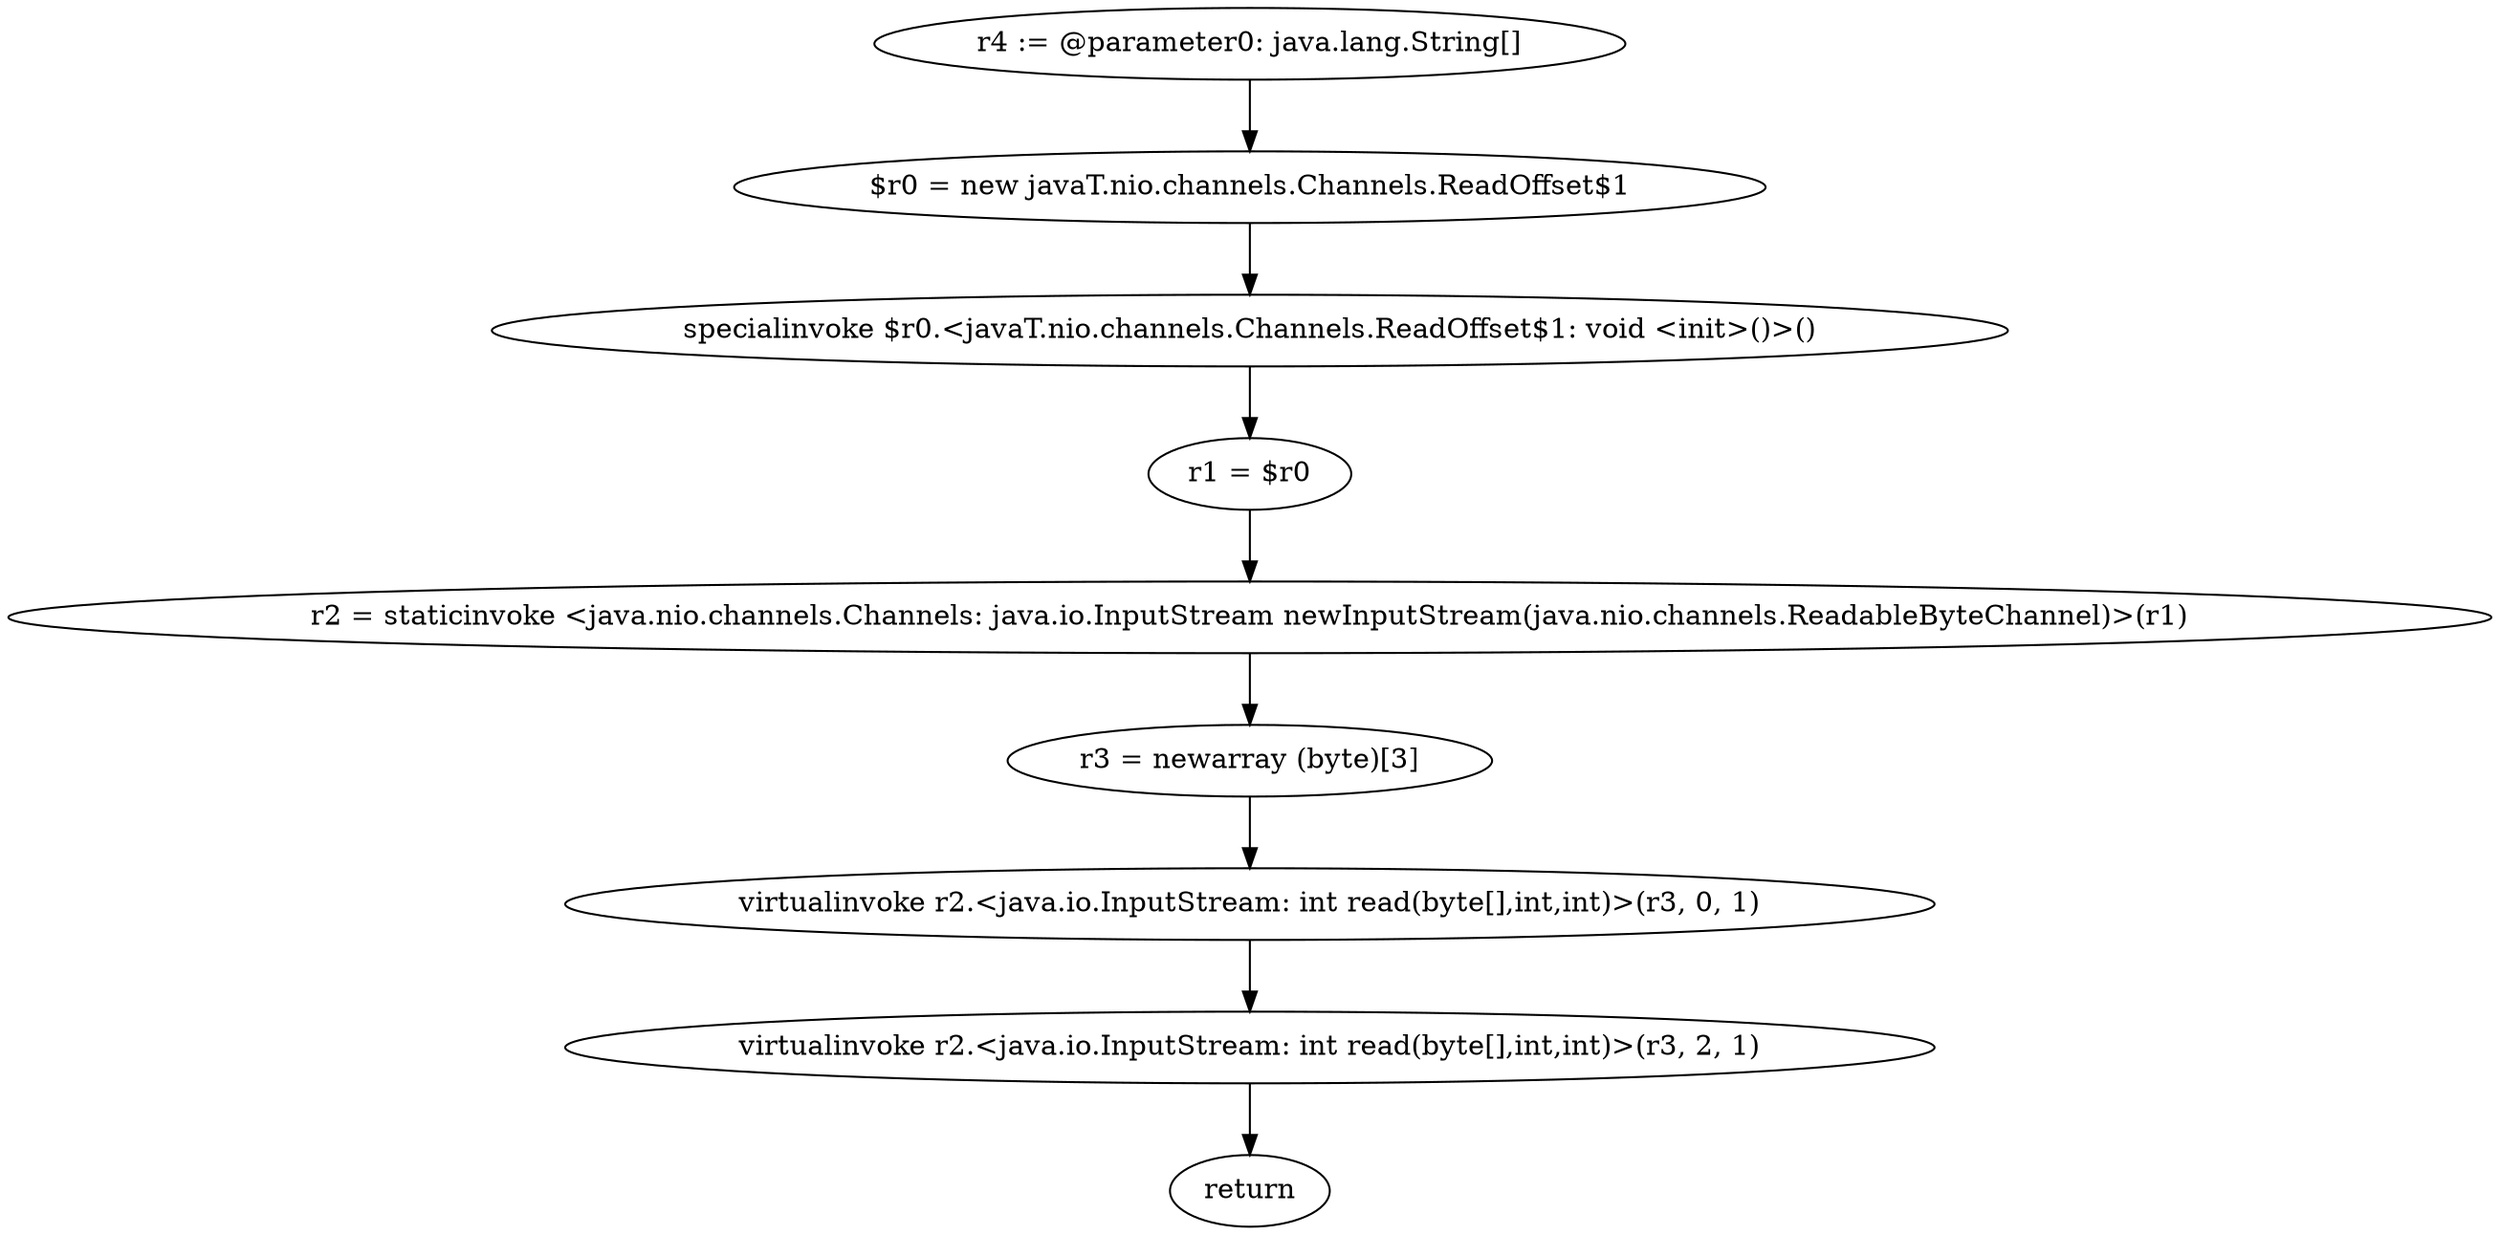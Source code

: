 digraph "unitGraph" {
    "r4 := @parameter0: java.lang.String[]"
    "$r0 = new javaT.nio.channels.Channels.ReadOffset$1"
    "specialinvoke $r0.<javaT.nio.channels.Channels.ReadOffset$1: void <init>()>()"
    "r1 = $r0"
    "r2 = staticinvoke <java.nio.channels.Channels: java.io.InputStream newInputStream(java.nio.channels.ReadableByteChannel)>(r1)"
    "r3 = newarray (byte)[3]"
    "virtualinvoke r2.<java.io.InputStream: int read(byte[],int,int)>(r3, 0, 1)"
    "virtualinvoke r2.<java.io.InputStream: int read(byte[],int,int)>(r3, 2, 1)"
    "return"
    "r4 := @parameter0: java.lang.String[]"->"$r0 = new javaT.nio.channels.Channels.ReadOffset$1";
    "$r0 = new javaT.nio.channels.Channels.ReadOffset$1"->"specialinvoke $r0.<javaT.nio.channels.Channels.ReadOffset$1: void <init>()>()";
    "specialinvoke $r0.<javaT.nio.channels.Channels.ReadOffset$1: void <init>()>()"->"r1 = $r0";
    "r1 = $r0"->"r2 = staticinvoke <java.nio.channels.Channels: java.io.InputStream newInputStream(java.nio.channels.ReadableByteChannel)>(r1)";
    "r2 = staticinvoke <java.nio.channels.Channels: java.io.InputStream newInputStream(java.nio.channels.ReadableByteChannel)>(r1)"->"r3 = newarray (byte)[3]";
    "r3 = newarray (byte)[3]"->"virtualinvoke r2.<java.io.InputStream: int read(byte[],int,int)>(r3, 0, 1)";
    "virtualinvoke r2.<java.io.InputStream: int read(byte[],int,int)>(r3, 0, 1)"->"virtualinvoke r2.<java.io.InputStream: int read(byte[],int,int)>(r3, 2, 1)";
    "virtualinvoke r2.<java.io.InputStream: int read(byte[],int,int)>(r3, 2, 1)"->"return";
}
